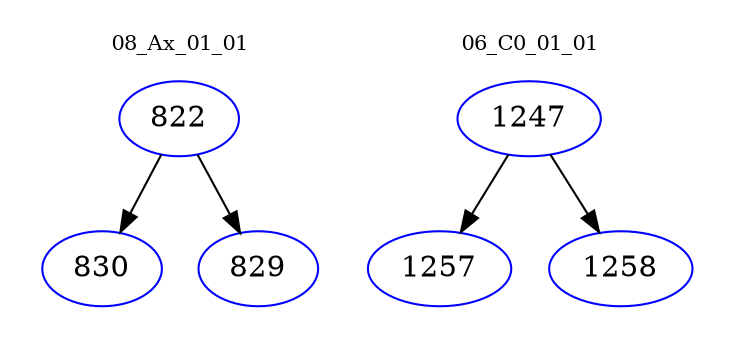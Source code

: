 digraph{
subgraph cluster_0 {
color = white
label = "08_Ax_01_01";
fontsize=10;
T0_822 [label="822", color="blue"]
T0_822 -> T0_830 [color="black"]
T0_830 [label="830", color="blue"]
T0_822 -> T0_829 [color="black"]
T0_829 [label="829", color="blue"]
}
subgraph cluster_1 {
color = white
label = "06_C0_01_01";
fontsize=10;
T1_1247 [label="1247", color="blue"]
T1_1247 -> T1_1257 [color="black"]
T1_1257 [label="1257", color="blue"]
T1_1247 -> T1_1258 [color="black"]
T1_1258 [label="1258", color="blue"]
}
}

